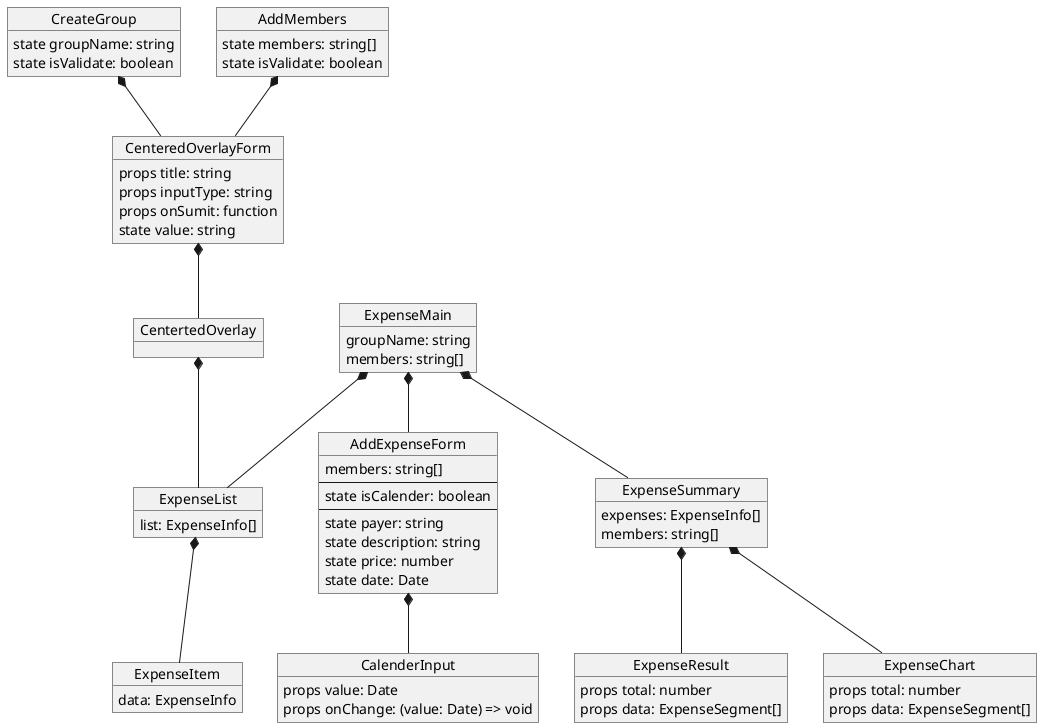 @startuml react component

object CreateGroup {
  state groupName: string
  state isValidate: boolean
}
object AddMembers {
  state members: string[]
  state isValidate: boolean
}
object ExpenseMain {
  groupName: string
  members: string[]
}

object CenteredOverlayForm {
  props title: string
  props inputType: string
  props onSumit: function

  state value: string
}

object CentertedOverlay


object AddExpenseForm {
  members: string[]
  ---
  state isCalender: boolean
  --- 
  state payer: string
  state description: string
  state price: number
  state date: Date
}

object ExpenseSummary {
  expenses: ExpenseInfo[]
  members: string[]
}

object ExpenseResult {
  props total: number
  props data: ExpenseSegment[]
}

object ExpenseChart {
  props total: number
  props data: ExpenseSegment[]
}


object ExpenseList {
  list: ExpenseInfo[]
}

object ExpenseItem {
  data: ExpenseInfo
}

object CalenderInput {
  props value: Date
  props onChange: (value: Date) => void
}

CenteredOverlayForm *-- CentertedOverlay
CreateGroup *-- CenteredOverlayForm
AddMembers *-- CenteredOverlayForm

ExpenseMain *-- AddExpenseForm
AddExpenseForm *-- CalenderInput

ExpenseMain *-- ExpenseSummary
ExpenseSummary *-- ExpenseChart
ExpenseSummary *-- ExpenseResult

ExpenseMain *-- ExpenseList
CentertedOverlay *-- ExpenseList
ExpenseList *-- ExpenseItem

@enduml